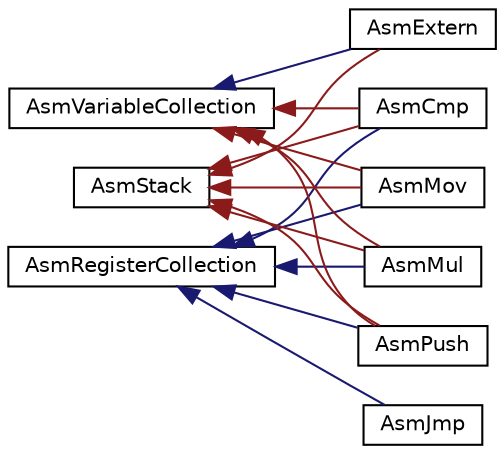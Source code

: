 digraph "Graphical Class Hierarchy"
{
  edge [fontname="Helvetica",fontsize="10",labelfontname="Helvetica",labelfontsize="10"];
  node [fontname="Helvetica",fontsize="10",shape=record];
  rankdir="LR";
  Node1 [label="AsmRegisterCollection",height=0.2,width=0.4,color="black", fillcolor="white", style="filled",URL="$class_asm_register_collection.html"];
  Node1 -> Node2 [dir="back",color="midnightblue",fontsize="10",style="solid",fontname="Helvetica"];
  Node2 [label="AsmCmp",height=0.2,width=0.4,color="black", fillcolor="white", style="filled",URL="$class_asm_cmp.html"];
  Node1 -> Node3 [dir="back",color="midnightblue",fontsize="10",style="solid",fontname="Helvetica"];
  Node3 [label="AsmJmp",height=0.2,width=0.4,color="black", fillcolor="white", style="filled",URL="$class_asm_jmp.html"];
  Node1 -> Node4 [dir="back",color="midnightblue",fontsize="10",style="solid",fontname="Helvetica"];
  Node4 [label="AsmMov",height=0.2,width=0.4,color="black", fillcolor="white", style="filled",URL="$class_asm_mov.html"];
  Node1 -> Node5 [dir="back",color="midnightblue",fontsize="10",style="solid",fontname="Helvetica"];
  Node5 [label="AsmMul",height=0.2,width=0.4,color="black", fillcolor="white", style="filled",URL="$class_asm_mul.html"];
  Node1 -> Node6 [dir="back",color="midnightblue",fontsize="10",style="solid",fontname="Helvetica"];
  Node6 [label="AsmPush",height=0.2,width=0.4,color="black", fillcolor="white", style="filled",URL="$class_asm_push.html"];
  Node7 [label="AsmStack",height=0.2,width=0.4,color="black", fillcolor="white", style="filled",URL="$class_asm_stack.html"];
  Node7 -> Node2 [dir="back",color="firebrick4",fontsize="10",style="solid",fontname="Helvetica"];
  Node7 -> Node8 [dir="back",color="firebrick4",fontsize="10",style="solid",fontname="Helvetica"];
  Node8 [label="AsmExtern",height=0.2,width=0.4,color="black", fillcolor="white", style="filled",URL="$class_asm_extern.html"];
  Node7 -> Node4 [dir="back",color="firebrick4",fontsize="10",style="solid",fontname="Helvetica"];
  Node7 -> Node5 [dir="back",color="firebrick4",fontsize="10",style="solid",fontname="Helvetica"];
  Node7 -> Node6 [dir="back",color="firebrick4",fontsize="10",style="solid",fontname="Helvetica"];
  Node9 [label="AsmVariableCollection",height=0.2,width=0.4,color="black", fillcolor="white", style="filled",URL="$class_asm_variable_collection.html"];
  Node9 -> Node2 [dir="back",color="firebrick4",fontsize="10",style="solid",fontname="Helvetica"];
  Node9 -> Node8 [dir="back",color="midnightblue",fontsize="10",style="solid",fontname="Helvetica"];
  Node9 -> Node4 [dir="back",color="firebrick4",fontsize="10",style="solid",fontname="Helvetica"];
  Node9 -> Node5 [dir="back",color="firebrick4",fontsize="10",style="solid",fontname="Helvetica"];
  Node9 -> Node6 [dir="back",color="firebrick4",fontsize="10",style="solid",fontname="Helvetica"];
}
